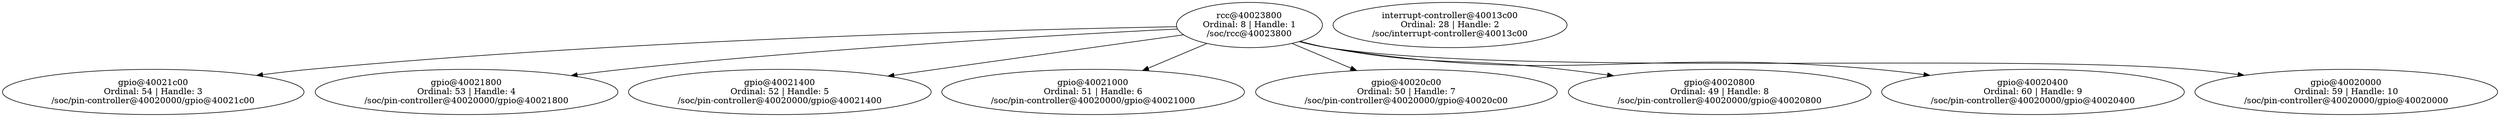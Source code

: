 // C:/Users/Jeppe/projects/spinner/spinner/spinner/build/zephyr/zephyr_pre0.elf
digraph "Device dependency graph" {
	8 [label="rcc@40023800\nOrdinal: 8 | Handle: 1\n/soc/rcc@40023800"]
	28 [label="interrupt-controller@40013c00\nOrdinal: 28 | Handle: 2\n/soc/interrupt-controller@40013c00"]
	54 [label="gpio@40021c00\nOrdinal: 54 | Handle: 3\n/soc/pin-controller@40020000/gpio@40021c00"]
	53 [label="gpio@40021800\nOrdinal: 53 | Handle: 4\n/soc/pin-controller@40020000/gpio@40021800"]
	52 [label="gpio@40021400\nOrdinal: 52 | Handle: 5\n/soc/pin-controller@40020000/gpio@40021400"]
	51 [label="gpio@40021000\nOrdinal: 51 | Handle: 6\n/soc/pin-controller@40020000/gpio@40021000"]
	50 [label="gpio@40020c00\nOrdinal: 50 | Handle: 7\n/soc/pin-controller@40020000/gpio@40020c00"]
	49 [label="gpio@40020800\nOrdinal: 49 | Handle: 8\n/soc/pin-controller@40020000/gpio@40020800"]
	60 [label="gpio@40020400\nOrdinal: 60 | Handle: 9\n/soc/pin-controller@40020000/gpio@40020400"]
	59 [label="gpio@40020000\nOrdinal: 59 | Handle: 10\n/soc/pin-controller@40020000/gpio@40020000"]
	8 -> 60
	8 -> 52
	8 -> 59
	8 -> 54
	8 -> 53
	8 -> 49
	8 -> 50
	8 -> 51
}
